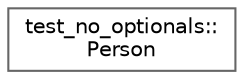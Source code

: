 digraph "类继承关系图"
{
 // LATEX_PDF_SIZE
  bgcolor="transparent";
  edge [fontname=Helvetica,fontsize=10,labelfontname=Helvetica,labelfontsize=10];
  node [fontname=Helvetica,fontsize=10,shape=box,height=0.2,width=0.4];
  rankdir="LR";
  Node0 [id="Node000000",label="test_no_optionals::\lPerson",height=0.2,width=0.4,color="grey40", fillcolor="white", style="filled",URL="$structtest__no__optionals_1_1_person.html",tooltip=" "];
}
